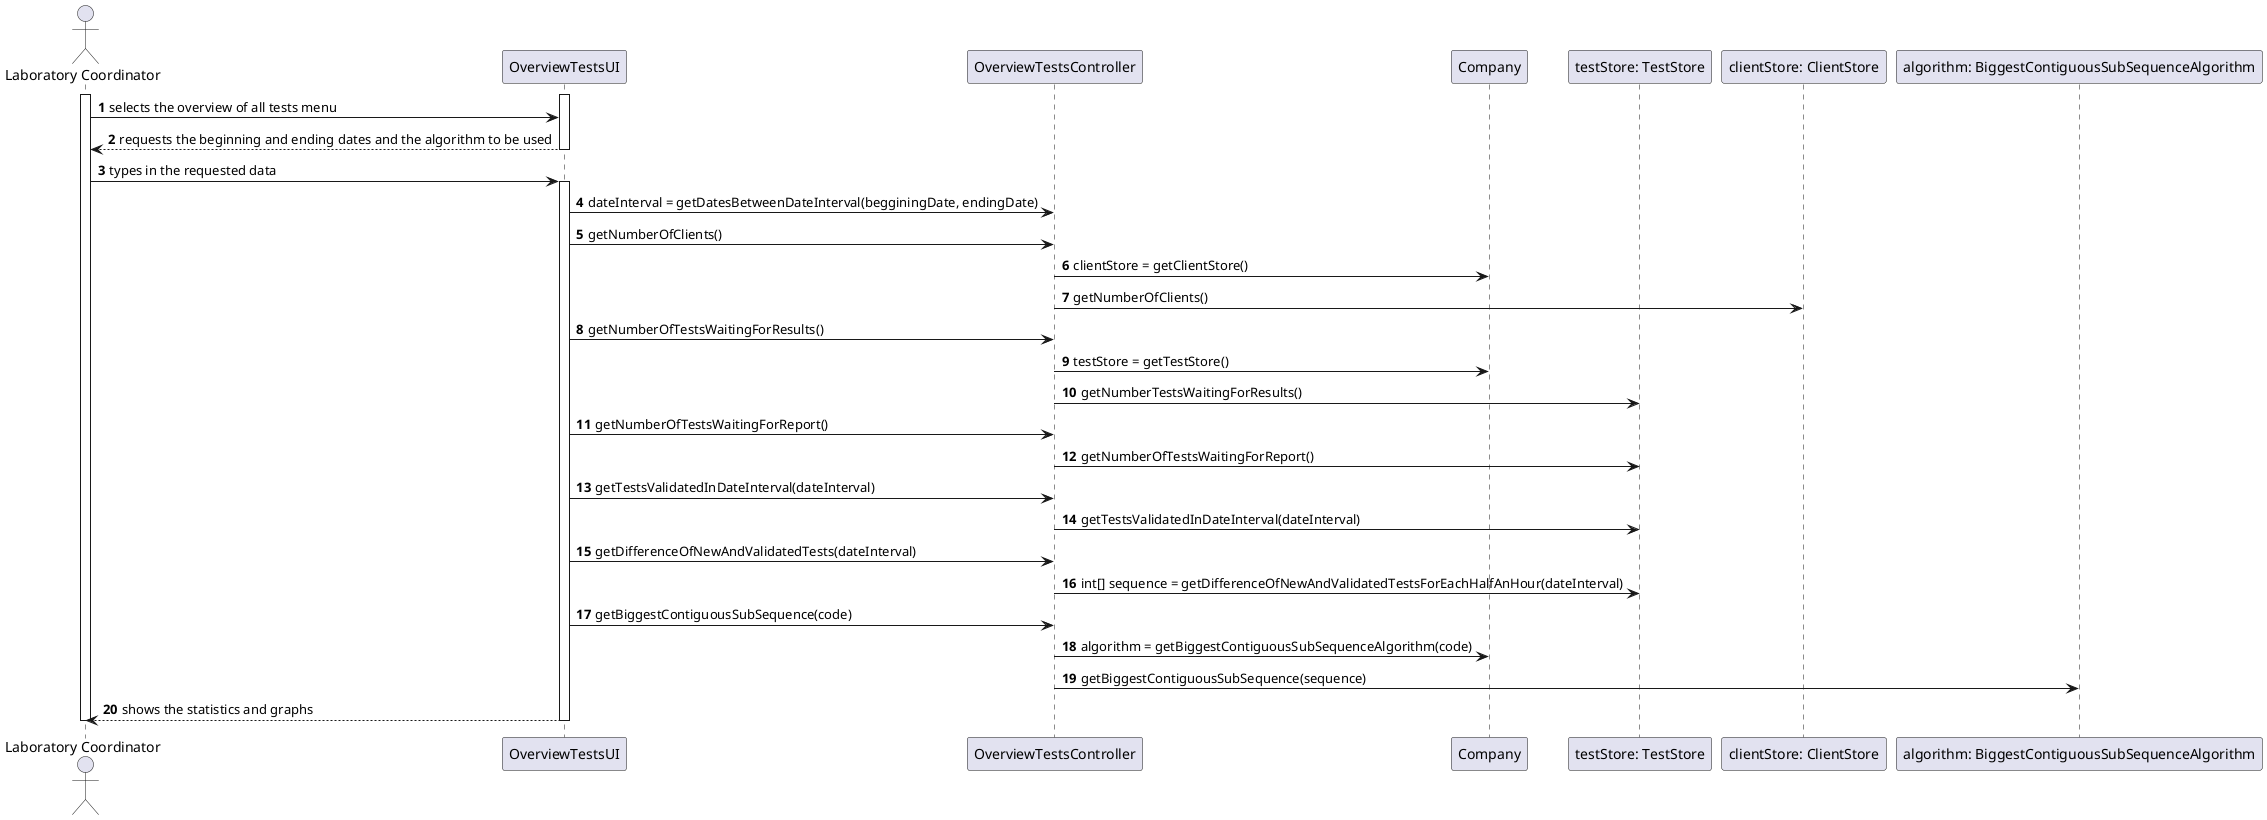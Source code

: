 @startuml

autonumber

actor "Laboratory Coordinator" as lc
participant "OverviewTestsUI" as otUI
participant "OverviewTestsController" as otC
participant "Company" as company
participant "testStore: TestStore" as ts
participant "clientStore: ClientStore" as cs
participant "algorithm: BiggestContiguousSubSequenceAlgorithm"

activate lc
activate otUI

lc -> otUI: selects the overview of all tests menu
otUI -[dotted]> lc: requests the beginning and ending dates and the algorithm to be used
deactivate otUI
lc -> otUI: types in the requested data
activate otUI
otUI -> otC: dateInterval = getDatesBetweenDateInterval(begginingDate, endingDate)
otUI -> otC: getNumberOfClients()
otC -> company: clientStore = getClientStore()
otC -> cs: getNumberOfClients()
otUI -> otC: getNumberOfTestsWaitingForResults()
otC -> company: testStore = getTestStore()
otC -> ts: getNumberTestsWaitingForResults()
otUI -> otC: getNumberOfTestsWaitingForReport()
otC -> ts: getNumberOfTestsWaitingForReport()
otUI -> otC: getTestsValidatedInDateInterval(dateInterval)
otC -> ts: getTestsValidatedInDateInterval(dateInterval)
otUI -> otC: getDifferenceOfNewAndValidatedTests(dateInterval)
otC -> ts: int[] sequence = getDifferenceOfNewAndValidatedTestsForEachHalfAnHour(dateInterval)
otUI -> otC: getBiggestContiguousSubSequence(code)
otC -> company: algorithm = getBiggestContiguousSubSequenceAlgorithm(code)
otC -> "algorithm: BiggestContiguousSubSequenceAlgorithm": getBiggestContiguousSubSequence(sequence)
otUI -[dotted]> lc: shows the statistics and graphs

deactivate otUI
deactivate lc

@enduml